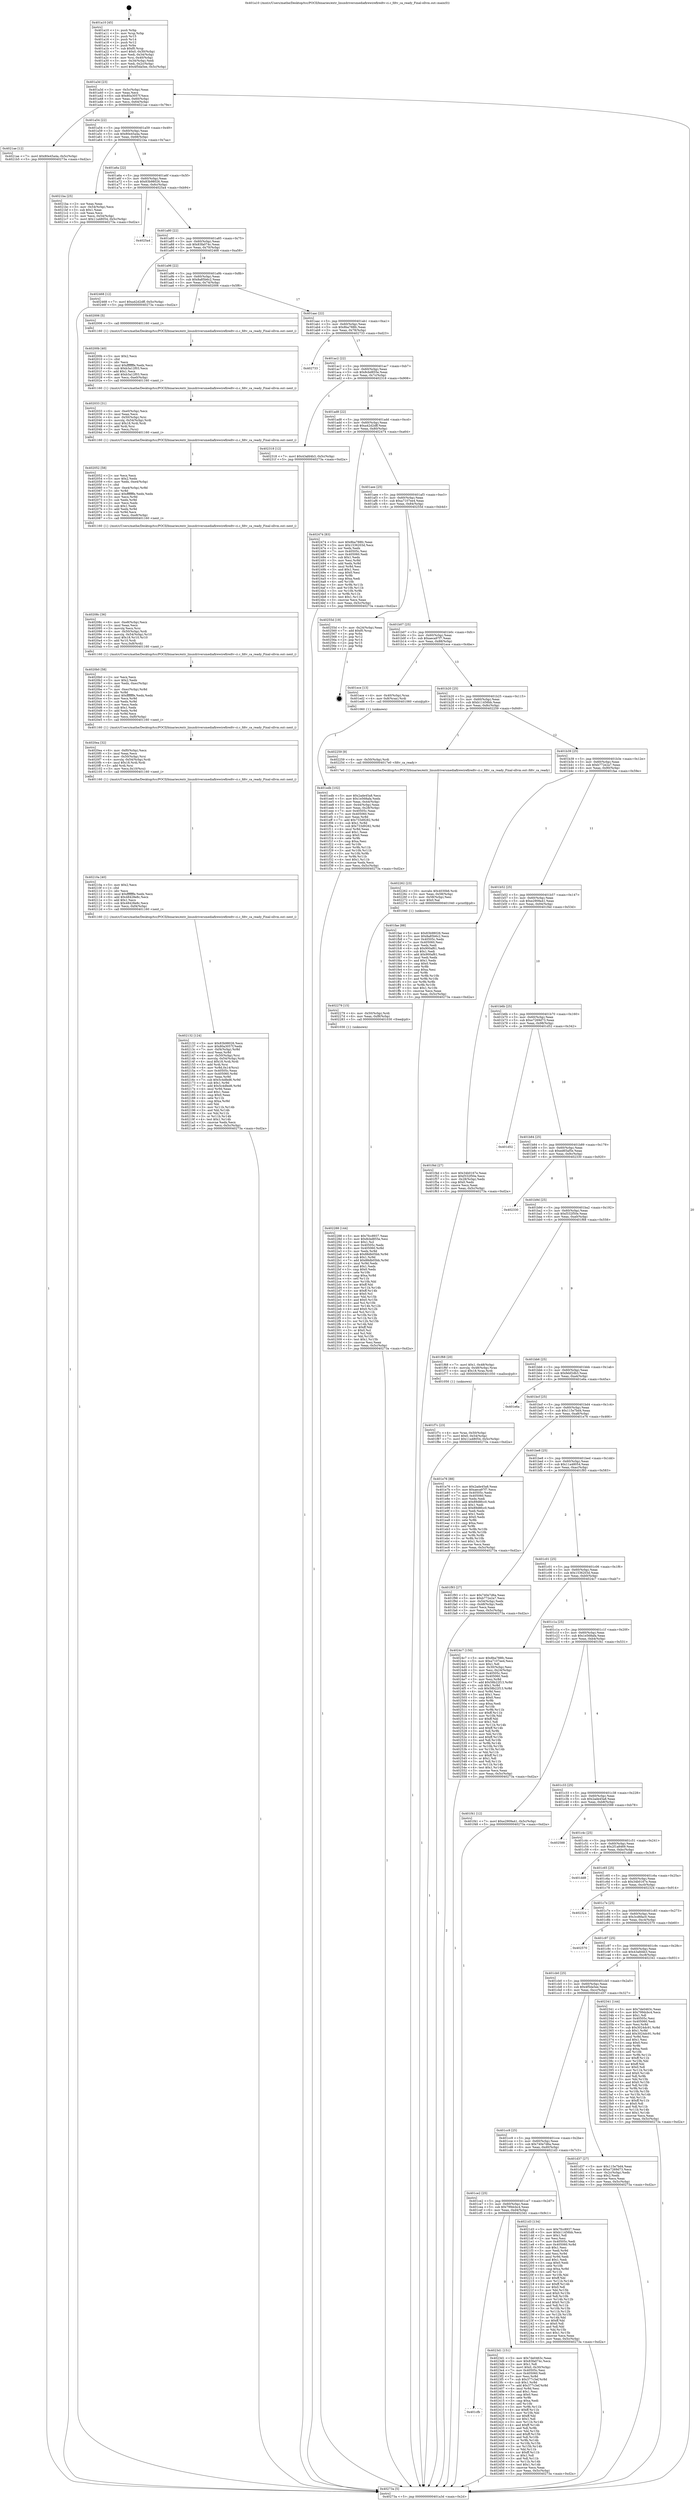 digraph "0x401a10" {
  label = "0x401a10 (/mnt/c/Users/mathe/Desktop/tcc/POCII/binaries/extr_linuxdriversmediafirewirefiredtv-ci.c_fdtv_ca_ready_Final-ollvm.out::main(0))"
  labelloc = "t"
  node[shape=record]

  Entry [label="",width=0.3,height=0.3,shape=circle,fillcolor=black,style=filled]
  "0x401a3d" [label="{
     0x401a3d [23]\l
     | [instrs]\l
     &nbsp;&nbsp;0x401a3d \<+3\>: mov -0x5c(%rbp),%eax\l
     &nbsp;&nbsp;0x401a40 \<+2\>: mov %eax,%ecx\l
     &nbsp;&nbsp;0x401a42 \<+6\>: sub $0x80a3057f,%ecx\l
     &nbsp;&nbsp;0x401a48 \<+3\>: mov %eax,-0x60(%rbp)\l
     &nbsp;&nbsp;0x401a4b \<+3\>: mov %ecx,-0x64(%rbp)\l
     &nbsp;&nbsp;0x401a4e \<+6\>: je 00000000004021ae \<main+0x79e\>\l
  }"]
  "0x4021ae" [label="{
     0x4021ae [12]\l
     | [instrs]\l
     &nbsp;&nbsp;0x4021ae \<+7\>: movl $0x80e45a4a,-0x5c(%rbp)\l
     &nbsp;&nbsp;0x4021b5 \<+5\>: jmp 000000000040273a \<main+0xd2a\>\l
  }"]
  "0x401a54" [label="{
     0x401a54 [22]\l
     | [instrs]\l
     &nbsp;&nbsp;0x401a54 \<+5\>: jmp 0000000000401a59 \<main+0x49\>\l
     &nbsp;&nbsp;0x401a59 \<+3\>: mov -0x60(%rbp),%eax\l
     &nbsp;&nbsp;0x401a5c \<+5\>: sub $0x80e45a4a,%eax\l
     &nbsp;&nbsp;0x401a61 \<+3\>: mov %eax,-0x68(%rbp)\l
     &nbsp;&nbsp;0x401a64 \<+6\>: je 00000000004021ba \<main+0x7aa\>\l
  }"]
  Exit [label="",width=0.3,height=0.3,shape=circle,fillcolor=black,style=filled,peripheries=2]
  "0x4021ba" [label="{
     0x4021ba [25]\l
     | [instrs]\l
     &nbsp;&nbsp;0x4021ba \<+2\>: xor %eax,%eax\l
     &nbsp;&nbsp;0x4021bc \<+3\>: mov -0x54(%rbp),%ecx\l
     &nbsp;&nbsp;0x4021bf \<+3\>: sub $0x1,%eax\l
     &nbsp;&nbsp;0x4021c2 \<+2\>: sub %eax,%ecx\l
     &nbsp;&nbsp;0x4021c4 \<+3\>: mov %ecx,-0x54(%rbp)\l
     &nbsp;&nbsp;0x4021c7 \<+7\>: movl $0x11a48054,-0x5c(%rbp)\l
     &nbsp;&nbsp;0x4021ce \<+5\>: jmp 000000000040273a \<main+0xd2a\>\l
  }"]
  "0x401a6a" [label="{
     0x401a6a [22]\l
     | [instrs]\l
     &nbsp;&nbsp;0x401a6a \<+5\>: jmp 0000000000401a6f \<main+0x5f\>\l
     &nbsp;&nbsp;0x401a6f \<+3\>: mov -0x60(%rbp),%eax\l
     &nbsp;&nbsp;0x401a72 \<+5\>: sub $0x83b98026,%eax\l
     &nbsp;&nbsp;0x401a77 \<+3\>: mov %eax,-0x6c(%rbp)\l
     &nbsp;&nbsp;0x401a7a \<+6\>: je 00000000004025a4 \<main+0xb94\>\l
  }"]
  "0x401cfb" [label="{
     0x401cfb\l
  }", style=dashed]
  "0x4025a4" [label="{
     0x4025a4\l
  }", style=dashed]
  "0x401a80" [label="{
     0x401a80 [22]\l
     | [instrs]\l
     &nbsp;&nbsp;0x401a80 \<+5\>: jmp 0000000000401a85 \<main+0x75\>\l
     &nbsp;&nbsp;0x401a85 \<+3\>: mov -0x60(%rbp),%eax\l
     &nbsp;&nbsp;0x401a88 \<+5\>: sub $0x83fa074c,%eax\l
     &nbsp;&nbsp;0x401a8d \<+3\>: mov %eax,-0x70(%rbp)\l
     &nbsp;&nbsp;0x401a90 \<+6\>: je 0000000000402468 \<main+0xa58\>\l
  }"]
  "0x4023d1" [label="{
     0x4023d1 [151]\l
     | [instrs]\l
     &nbsp;&nbsp;0x4023d1 \<+5\>: mov $0x7de0463c,%eax\l
     &nbsp;&nbsp;0x4023d6 \<+5\>: mov $0x83fa074c,%ecx\l
     &nbsp;&nbsp;0x4023db \<+2\>: mov $0x1,%dl\l
     &nbsp;&nbsp;0x4023dd \<+7\>: movl $0x0,-0x30(%rbp)\l
     &nbsp;&nbsp;0x4023e4 \<+7\>: mov 0x40505c,%esi\l
     &nbsp;&nbsp;0x4023eb \<+7\>: mov 0x405060,%edi\l
     &nbsp;&nbsp;0x4023f2 \<+3\>: mov %esi,%r8d\l
     &nbsp;&nbsp;0x4023f5 \<+7\>: sub $0x377c3ef,%r8d\l
     &nbsp;&nbsp;0x4023fc \<+4\>: sub $0x1,%r8d\l
     &nbsp;&nbsp;0x402400 \<+7\>: add $0x377c3ef,%r8d\l
     &nbsp;&nbsp;0x402407 \<+4\>: imul %r8d,%esi\l
     &nbsp;&nbsp;0x40240b \<+3\>: and $0x1,%esi\l
     &nbsp;&nbsp;0x40240e \<+3\>: cmp $0x0,%esi\l
     &nbsp;&nbsp;0x402411 \<+4\>: sete %r9b\l
     &nbsp;&nbsp;0x402415 \<+3\>: cmp $0xa,%edi\l
     &nbsp;&nbsp;0x402418 \<+4\>: setl %r10b\l
     &nbsp;&nbsp;0x40241c \<+3\>: mov %r9b,%r11b\l
     &nbsp;&nbsp;0x40241f \<+4\>: xor $0xff,%r11b\l
     &nbsp;&nbsp;0x402423 \<+3\>: mov %r10b,%bl\l
     &nbsp;&nbsp;0x402426 \<+3\>: xor $0xff,%bl\l
     &nbsp;&nbsp;0x402429 \<+3\>: xor $0x1,%dl\l
     &nbsp;&nbsp;0x40242c \<+3\>: mov %r11b,%r14b\l
     &nbsp;&nbsp;0x40242f \<+4\>: and $0xff,%r14b\l
     &nbsp;&nbsp;0x402433 \<+3\>: and %dl,%r9b\l
     &nbsp;&nbsp;0x402436 \<+3\>: mov %bl,%r15b\l
     &nbsp;&nbsp;0x402439 \<+4\>: and $0xff,%r15b\l
     &nbsp;&nbsp;0x40243d \<+3\>: and %dl,%r10b\l
     &nbsp;&nbsp;0x402440 \<+3\>: or %r9b,%r14b\l
     &nbsp;&nbsp;0x402443 \<+3\>: or %r10b,%r15b\l
     &nbsp;&nbsp;0x402446 \<+3\>: xor %r15b,%r14b\l
     &nbsp;&nbsp;0x402449 \<+3\>: or %bl,%r11b\l
     &nbsp;&nbsp;0x40244c \<+4\>: xor $0xff,%r11b\l
     &nbsp;&nbsp;0x402450 \<+3\>: or $0x1,%dl\l
     &nbsp;&nbsp;0x402453 \<+3\>: and %dl,%r11b\l
     &nbsp;&nbsp;0x402456 \<+3\>: or %r11b,%r14b\l
     &nbsp;&nbsp;0x402459 \<+4\>: test $0x1,%r14b\l
     &nbsp;&nbsp;0x40245d \<+3\>: cmovne %ecx,%eax\l
     &nbsp;&nbsp;0x402460 \<+3\>: mov %eax,-0x5c(%rbp)\l
     &nbsp;&nbsp;0x402463 \<+5\>: jmp 000000000040273a \<main+0xd2a\>\l
  }"]
  "0x402468" [label="{
     0x402468 [12]\l
     | [instrs]\l
     &nbsp;&nbsp;0x402468 \<+7\>: movl $0xa42d2dff,-0x5c(%rbp)\l
     &nbsp;&nbsp;0x40246f \<+5\>: jmp 000000000040273a \<main+0xd2a\>\l
  }"]
  "0x401a96" [label="{
     0x401a96 [22]\l
     | [instrs]\l
     &nbsp;&nbsp;0x401a96 \<+5\>: jmp 0000000000401a9b \<main+0x8b\>\l
     &nbsp;&nbsp;0x401a9b \<+3\>: mov -0x60(%rbp),%eax\l
     &nbsp;&nbsp;0x401a9e \<+5\>: sub $0x8a85b6c2,%eax\l
     &nbsp;&nbsp;0x401aa3 \<+3\>: mov %eax,-0x74(%rbp)\l
     &nbsp;&nbsp;0x401aa6 \<+6\>: je 0000000000402006 \<main+0x5f6\>\l
  }"]
  "0x402288" [label="{
     0x402288 [144]\l
     | [instrs]\l
     &nbsp;&nbsp;0x402288 \<+5\>: mov $0x7fcc8937,%eax\l
     &nbsp;&nbsp;0x40228d \<+5\>: mov $0x8cbd855e,%esi\l
     &nbsp;&nbsp;0x402292 \<+2\>: mov $0x1,%cl\l
     &nbsp;&nbsp;0x402294 \<+7\>: mov 0x40505c,%edx\l
     &nbsp;&nbsp;0x40229b \<+8\>: mov 0x405060,%r8d\l
     &nbsp;&nbsp;0x4022a3 \<+3\>: mov %edx,%r9d\l
     &nbsp;&nbsp;0x4022a6 \<+7\>: sub $0x88db05bb,%r9d\l
     &nbsp;&nbsp;0x4022ad \<+4\>: sub $0x1,%r9d\l
     &nbsp;&nbsp;0x4022b1 \<+7\>: add $0x88db05bb,%r9d\l
     &nbsp;&nbsp;0x4022b8 \<+4\>: imul %r9d,%edx\l
     &nbsp;&nbsp;0x4022bc \<+3\>: and $0x1,%edx\l
     &nbsp;&nbsp;0x4022bf \<+3\>: cmp $0x0,%edx\l
     &nbsp;&nbsp;0x4022c2 \<+4\>: sete %r10b\l
     &nbsp;&nbsp;0x4022c6 \<+4\>: cmp $0xa,%r8d\l
     &nbsp;&nbsp;0x4022ca \<+4\>: setl %r11b\l
     &nbsp;&nbsp;0x4022ce \<+3\>: mov %r10b,%bl\l
     &nbsp;&nbsp;0x4022d1 \<+3\>: xor $0xff,%bl\l
     &nbsp;&nbsp;0x4022d4 \<+3\>: mov %r11b,%r14b\l
     &nbsp;&nbsp;0x4022d7 \<+4\>: xor $0xff,%r14b\l
     &nbsp;&nbsp;0x4022db \<+3\>: xor $0x0,%cl\l
     &nbsp;&nbsp;0x4022de \<+3\>: mov %bl,%r15b\l
     &nbsp;&nbsp;0x4022e1 \<+4\>: and $0x0,%r15b\l
     &nbsp;&nbsp;0x4022e5 \<+3\>: and %cl,%r10b\l
     &nbsp;&nbsp;0x4022e8 \<+3\>: mov %r14b,%r12b\l
     &nbsp;&nbsp;0x4022eb \<+4\>: and $0x0,%r12b\l
     &nbsp;&nbsp;0x4022ef \<+3\>: and %cl,%r11b\l
     &nbsp;&nbsp;0x4022f2 \<+3\>: or %r10b,%r15b\l
     &nbsp;&nbsp;0x4022f5 \<+3\>: or %r11b,%r12b\l
     &nbsp;&nbsp;0x4022f8 \<+3\>: xor %r12b,%r15b\l
     &nbsp;&nbsp;0x4022fb \<+3\>: or %r14b,%bl\l
     &nbsp;&nbsp;0x4022fe \<+3\>: xor $0xff,%bl\l
     &nbsp;&nbsp;0x402301 \<+3\>: or $0x0,%cl\l
     &nbsp;&nbsp;0x402304 \<+2\>: and %cl,%bl\l
     &nbsp;&nbsp;0x402306 \<+3\>: or %bl,%r15b\l
     &nbsp;&nbsp;0x402309 \<+4\>: test $0x1,%r15b\l
     &nbsp;&nbsp;0x40230d \<+3\>: cmovne %esi,%eax\l
     &nbsp;&nbsp;0x402310 \<+3\>: mov %eax,-0x5c(%rbp)\l
     &nbsp;&nbsp;0x402313 \<+5\>: jmp 000000000040273a \<main+0xd2a\>\l
  }"]
  "0x402006" [label="{
     0x402006 [5]\l
     | [instrs]\l
     &nbsp;&nbsp;0x402006 \<+5\>: call 0000000000401160 \<next_i\>\l
     | [calls]\l
     &nbsp;&nbsp;0x401160 \{1\} (/mnt/c/Users/mathe/Desktop/tcc/POCII/binaries/extr_linuxdriversmediafirewirefiredtv-ci.c_fdtv_ca_ready_Final-ollvm.out::next_i)\l
  }"]
  "0x401aac" [label="{
     0x401aac [22]\l
     | [instrs]\l
     &nbsp;&nbsp;0x401aac \<+5\>: jmp 0000000000401ab1 \<main+0xa1\>\l
     &nbsp;&nbsp;0x401ab1 \<+3\>: mov -0x60(%rbp),%eax\l
     &nbsp;&nbsp;0x401ab4 \<+5\>: sub $0x8ba788fc,%eax\l
     &nbsp;&nbsp;0x401ab9 \<+3\>: mov %eax,-0x78(%rbp)\l
     &nbsp;&nbsp;0x401abc \<+6\>: je 0000000000402733 \<main+0xd23\>\l
  }"]
  "0x402279" [label="{
     0x402279 [15]\l
     | [instrs]\l
     &nbsp;&nbsp;0x402279 \<+4\>: mov -0x50(%rbp),%rdi\l
     &nbsp;&nbsp;0x40227d \<+6\>: mov %eax,-0xf8(%rbp)\l
     &nbsp;&nbsp;0x402283 \<+5\>: call 0000000000401030 \<free@plt\>\l
     | [calls]\l
     &nbsp;&nbsp;0x401030 \{1\} (unknown)\l
  }"]
  "0x402733" [label="{
     0x402733\l
  }", style=dashed]
  "0x401ac2" [label="{
     0x401ac2 [22]\l
     | [instrs]\l
     &nbsp;&nbsp;0x401ac2 \<+5\>: jmp 0000000000401ac7 \<main+0xb7\>\l
     &nbsp;&nbsp;0x401ac7 \<+3\>: mov -0x60(%rbp),%eax\l
     &nbsp;&nbsp;0x401aca \<+5\>: sub $0x8cbd855e,%eax\l
     &nbsp;&nbsp;0x401acf \<+3\>: mov %eax,-0x7c(%rbp)\l
     &nbsp;&nbsp;0x401ad2 \<+6\>: je 0000000000402318 \<main+0x908\>\l
  }"]
  "0x402262" [label="{
     0x402262 [23]\l
     | [instrs]\l
     &nbsp;&nbsp;0x402262 \<+10\>: movabs $0x4030b6,%rdi\l
     &nbsp;&nbsp;0x40226c \<+3\>: mov %eax,-0x58(%rbp)\l
     &nbsp;&nbsp;0x40226f \<+3\>: mov -0x58(%rbp),%esi\l
     &nbsp;&nbsp;0x402272 \<+2\>: mov $0x0,%al\l
     &nbsp;&nbsp;0x402274 \<+5\>: call 0000000000401040 \<printf@plt\>\l
     | [calls]\l
     &nbsp;&nbsp;0x401040 \{1\} (unknown)\l
  }"]
  "0x402318" [label="{
     0x402318 [12]\l
     | [instrs]\l
     &nbsp;&nbsp;0x402318 \<+7\>: movl $0x43afd4b3,-0x5c(%rbp)\l
     &nbsp;&nbsp;0x40231f \<+5\>: jmp 000000000040273a \<main+0xd2a\>\l
  }"]
  "0x401ad8" [label="{
     0x401ad8 [22]\l
     | [instrs]\l
     &nbsp;&nbsp;0x401ad8 \<+5\>: jmp 0000000000401add \<main+0xcd\>\l
     &nbsp;&nbsp;0x401add \<+3\>: mov -0x60(%rbp),%eax\l
     &nbsp;&nbsp;0x401ae0 \<+5\>: sub $0xa42d2dff,%eax\l
     &nbsp;&nbsp;0x401ae5 \<+3\>: mov %eax,-0x80(%rbp)\l
     &nbsp;&nbsp;0x401ae8 \<+6\>: je 0000000000402474 \<main+0xa64\>\l
  }"]
  "0x401ce2" [label="{
     0x401ce2 [25]\l
     | [instrs]\l
     &nbsp;&nbsp;0x401ce2 \<+5\>: jmp 0000000000401ce7 \<main+0x2d7\>\l
     &nbsp;&nbsp;0x401ce7 \<+3\>: mov -0x60(%rbp),%eax\l
     &nbsp;&nbsp;0x401cea \<+5\>: sub $0x799dcbc4,%eax\l
     &nbsp;&nbsp;0x401cef \<+6\>: mov %eax,-0xd4(%rbp)\l
     &nbsp;&nbsp;0x401cf5 \<+6\>: je 00000000004023d1 \<main+0x9c1\>\l
  }"]
  "0x402474" [label="{
     0x402474 [83]\l
     | [instrs]\l
     &nbsp;&nbsp;0x402474 \<+5\>: mov $0x8ba788fc,%eax\l
     &nbsp;&nbsp;0x402479 \<+5\>: mov $0x1536203d,%ecx\l
     &nbsp;&nbsp;0x40247e \<+2\>: xor %edx,%edx\l
     &nbsp;&nbsp;0x402480 \<+7\>: mov 0x40505c,%esi\l
     &nbsp;&nbsp;0x402487 \<+7\>: mov 0x405060,%edi\l
     &nbsp;&nbsp;0x40248e \<+3\>: sub $0x1,%edx\l
     &nbsp;&nbsp;0x402491 \<+3\>: mov %esi,%r8d\l
     &nbsp;&nbsp;0x402494 \<+3\>: add %edx,%r8d\l
     &nbsp;&nbsp;0x402497 \<+4\>: imul %r8d,%esi\l
     &nbsp;&nbsp;0x40249b \<+3\>: and $0x1,%esi\l
     &nbsp;&nbsp;0x40249e \<+3\>: cmp $0x0,%esi\l
     &nbsp;&nbsp;0x4024a1 \<+4\>: sete %r9b\l
     &nbsp;&nbsp;0x4024a5 \<+3\>: cmp $0xa,%edi\l
     &nbsp;&nbsp;0x4024a8 \<+4\>: setl %r10b\l
     &nbsp;&nbsp;0x4024ac \<+3\>: mov %r9b,%r11b\l
     &nbsp;&nbsp;0x4024af \<+3\>: and %r10b,%r11b\l
     &nbsp;&nbsp;0x4024b2 \<+3\>: xor %r10b,%r9b\l
     &nbsp;&nbsp;0x4024b5 \<+3\>: or %r9b,%r11b\l
     &nbsp;&nbsp;0x4024b8 \<+4\>: test $0x1,%r11b\l
     &nbsp;&nbsp;0x4024bc \<+3\>: cmovne %ecx,%eax\l
     &nbsp;&nbsp;0x4024bf \<+3\>: mov %eax,-0x5c(%rbp)\l
     &nbsp;&nbsp;0x4024c2 \<+5\>: jmp 000000000040273a \<main+0xd2a\>\l
  }"]
  "0x401aee" [label="{
     0x401aee [25]\l
     | [instrs]\l
     &nbsp;&nbsp;0x401aee \<+5\>: jmp 0000000000401af3 \<main+0xe3\>\l
     &nbsp;&nbsp;0x401af3 \<+3\>: mov -0x60(%rbp),%eax\l
     &nbsp;&nbsp;0x401af6 \<+5\>: sub $0xa7107ee4,%eax\l
     &nbsp;&nbsp;0x401afb \<+6\>: mov %eax,-0x84(%rbp)\l
     &nbsp;&nbsp;0x401b01 \<+6\>: je 000000000040255d \<main+0xb4d\>\l
  }"]
  "0x4021d3" [label="{
     0x4021d3 [134]\l
     | [instrs]\l
     &nbsp;&nbsp;0x4021d3 \<+5\>: mov $0x7fcc8937,%eax\l
     &nbsp;&nbsp;0x4021d8 \<+5\>: mov $0xb11456bb,%ecx\l
     &nbsp;&nbsp;0x4021dd \<+2\>: mov $0x1,%dl\l
     &nbsp;&nbsp;0x4021df \<+2\>: xor %esi,%esi\l
     &nbsp;&nbsp;0x4021e1 \<+7\>: mov 0x40505c,%edi\l
     &nbsp;&nbsp;0x4021e8 \<+8\>: mov 0x405060,%r8d\l
     &nbsp;&nbsp;0x4021f0 \<+3\>: sub $0x1,%esi\l
     &nbsp;&nbsp;0x4021f3 \<+3\>: mov %edi,%r9d\l
     &nbsp;&nbsp;0x4021f6 \<+3\>: add %esi,%r9d\l
     &nbsp;&nbsp;0x4021f9 \<+4\>: imul %r9d,%edi\l
     &nbsp;&nbsp;0x4021fd \<+3\>: and $0x1,%edi\l
     &nbsp;&nbsp;0x402200 \<+3\>: cmp $0x0,%edi\l
     &nbsp;&nbsp;0x402203 \<+4\>: sete %r10b\l
     &nbsp;&nbsp;0x402207 \<+4\>: cmp $0xa,%r8d\l
     &nbsp;&nbsp;0x40220b \<+4\>: setl %r11b\l
     &nbsp;&nbsp;0x40220f \<+3\>: mov %r10b,%bl\l
     &nbsp;&nbsp;0x402212 \<+3\>: xor $0xff,%bl\l
     &nbsp;&nbsp;0x402215 \<+3\>: mov %r11b,%r14b\l
     &nbsp;&nbsp;0x402218 \<+4\>: xor $0xff,%r14b\l
     &nbsp;&nbsp;0x40221c \<+3\>: xor $0x0,%dl\l
     &nbsp;&nbsp;0x40221f \<+3\>: mov %bl,%r15b\l
     &nbsp;&nbsp;0x402222 \<+4\>: and $0x0,%r15b\l
     &nbsp;&nbsp;0x402226 \<+3\>: and %dl,%r10b\l
     &nbsp;&nbsp;0x402229 \<+3\>: mov %r14b,%r12b\l
     &nbsp;&nbsp;0x40222c \<+4\>: and $0x0,%r12b\l
     &nbsp;&nbsp;0x402230 \<+3\>: and %dl,%r11b\l
     &nbsp;&nbsp;0x402233 \<+3\>: or %r10b,%r15b\l
     &nbsp;&nbsp;0x402236 \<+3\>: or %r11b,%r12b\l
     &nbsp;&nbsp;0x402239 \<+3\>: xor %r12b,%r15b\l
     &nbsp;&nbsp;0x40223c \<+3\>: or %r14b,%bl\l
     &nbsp;&nbsp;0x40223f \<+3\>: xor $0xff,%bl\l
     &nbsp;&nbsp;0x402242 \<+3\>: or $0x0,%dl\l
     &nbsp;&nbsp;0x402245 \<+2\>: and %dl,%bl\l
     &nbsp;&nbsp;0x402247 \<+3\>: or %bl,%r15b\l
     &nbsp;&nbsp;0x40224a \<+4\>: test $0x1,%r15b\l
     &nbsp;&nbsp;0x40224e \<+3\>: cmovne %ecx,%eax\l
     &nbsp;&nbsp;0x402251 \<+3\>: mov %eax,-0x5c(%rbp)\l
     &nbsp;&nbsp;0x402254 \<+5\>: jmp 000000000040273a \<main+0xd2a\>\l
  }"]
  "0x40255d" [label="{
     0x40255d [19]\l
     | [instrs]\l
     &nbsp;&nbsp;0x40255d \<+3\>: mov -0x24(%rbp),%eax\l
     &nbsp;&nbsp;0x402560 \<+7\>: add $0xf0,%rsp\l
     &nbsp;&nbsp;0x402567 \<+1\>: pop %rbx\l
     &nbsp;&nbsp;0x402568 \<+2\>: pop %r12\l
     &nbsp;&nbsp;0x40256a \<+2\>: pop %r14\l
     &nbsp;&nbsp;0x40256c \<+2\>: pop %r15\l
     &nbsp;&nbsp;0x40256e \<+1\>: pop %rbp\l
     &nbsp;&nbsp;0x40256f \<+1\>: ret\l
  }"]
  "0x401b07" [label="{
     0x401b07 [25]\l
     | [instrs]\l
     &nbsp;&nbsp;0x401b07 \<+5\>: jmp 0000000000401b0c \<main+0xfc\>\l
     &nbsp;&nbsp;0x401b0c \<+3\>: mov -0x60(%rbp),%eax\l
     &nbsp;&nbsp;0x401b0f \<+5\>: sub $0xaeca97f7,%eax\l
     &nbsp;&nbsp;0x401b14 \<+6\>: mov %eax,-0x88(%rbp)\l
     &nbsp;&nbsp;0x401b1a \<+6\>: je 0000000000401ece \<main+0x4be\>\l
  }"]
  "0x402132" [label="{
     0x402132 [124]\l
     | [instrs]\l
     &nbsp;&nbsp;0x402132 \<+5\>: mov $0x83b98026,%ecx\l
     &nbsp;&nbsp;0x402137 \<+5\>: mov $0x80a3057f,%edx\l
     &nbsp;&nbsp;0x40213c \<+7\>: mov -0xf4(%rbp),%r8d\l
     &nbsp;&nbsp;0x402143 \<+4\>: imul %eax,%r8d\l
     &nbsp;&nbsp;0x402147 \<+4\>: mov -0x50(%rbp),%rsi\l
     &nbsp;&nbsp;0x40214b \<+4\>: movslq -0x54(%rbp),%rdi\l
     &nbsp;&nbsp;0x40214f \<+4\>: imul $0x18,%rdi,%rdi\l
     &nbsp;&nbsp;0x402153 \<+3\>: add %rdi,%rsi\l
     &nbsp;&nbsp;0x402156 \<+4\>: mov %r8d,0x14(%rsi)\l
     &nbsp;&nbsp;0x40215a \<+7\>: mov 0x40505c,%eax\l
     &nbsp;&nbsp;0x402161 \<+8\>: mov 0x405060,%r8d\l
     &nbsp;&nbsp;0x402169 \<+3\>: mov %eax,%r9d\l
     &nbsp;&nbsp;0x40216c \<+7\>: sub $0x5c4dfed6,%r9d\l
     &nbsp;&nbsp;0x402173 \<+4\>: sub $0x1,%r9d\l
     &nbsp;&nbsp;0x402177 \<+7\>: add $0x5c4dfed6,%r9d\l
     &nbsp;&nbsp;0x40217e \<+4\>: imul %r9d,%eax\l
     &nbsp;&nbsp;0x402182 \<+3\>: and $0x1,%eax\l
     &nbsp;&nbsp;0x402185 \<+3\>: cmp $0x0,%eax\l
     &nbsp;&nbsp;0x402188 \<+4\>: sete %r11b\l
     &nbsp;&nbsp;0x40218c \<+4\>: cmp $0xa,%r8d\l
     &nbsp;&nbsp;0x402190 \<+3\>: setl %bl\l
     &nbsp;&nbsp;0x402193 \<+3\>: mov %r11b,%r14b\l
     &nbsp;&nbsp;0x402196 \<+3\>: and %bl,%r14b\l
     &nbsp;&nbsp;0x402199 \<+3\>: xor %bl,%r11b\l
     &nbsp;&nbsp;0x40219c \<+3\>: or %r11b,%r14b\l
     &nbsp;&nbsp;0x40219f \<+4\>: test $0x1,%r14b\l
     &nbsp;&nbsp;0x4021a3 \<+3\>: cmovne %edx,%ecx\l
     &nbsp;&nbsp;0x4021a6 \<+3\>: mov %ecx,-0x5c(%rbp)\l
     &nbsp;&nbsp;0x4021a9 \<+5\>: jmp 000000000040273a \<main+0xd2a\>\l
  }"]
  "0x401ece" [label="{
     0x401ece [13]\l
     | [instrs]\l
     &nbsp;&nbsp;0x401ece \<+4\>: mov -0x40(%rbp),%rax\l
     &nbsp;&nbsp;0x401ed2 \<+4\>: mov 0x8(%rax),%rdi\l
     &nbsp;&nbsp;0x401ed6 \<+5\>: call 0000000000401060 \<atoi@plt\>\l
     | [calls]\l
     &nbsp;&nbsp;0x401060 \{1\} (unknown)\l
  }"]
  "0x401b20" [label="{
     0x401b20 [25]\l
     | [instrs]\l
     &nbsp;&nbsp;0x401b20 \<+5\>: jmp 0000000000401b25 \<main+0x115\>\l
     &nbsp;&nbsp;0x401b25 \<+3\>: mov -0x60(%rbp),%eax\l
     &nbsp;&nbsp;0x401b28 \<+5\>: sub $0xb11456bb,%eax\l
     &nbsp;&nbsp;0x401b2d \<+6\>: mov %eax,-0x8c(%rbp)\l
     &nbsp;&nbsp;0x401b33 \<+6\>: je 0000000000402259 \<main+0x849\>\l
  }"]
  "0x40210a" [label="{
     0x40210a [40]\l
     | [instrs]\l
     &nbsp;&nbsp;0x40210a \<+5\>: mov $0x2,%ecx\l
     &nbsp;&nbsp;0x40210f \<+1\>: cltd\l
     &nbsp;&nbsp;0x402110 \<+2\>: idiv %ecx\l
     &nbsp;&nbsp;0x402112 \<+6\>: imul $0xfffffffe,%edx,%ecx\l
     &nbsp;&nbsp;0x402118 \<+6\>: add $0x48428e8c,%ecx\l
     &nbsp;&nbsp;0x40211e \<+3\>: add $0x1,%ecx\l
     &nbsp;&nbsp;0x402121 \<+6\>: sub $0x48428e8c,%ecx\l
     &nbsp;&nbsp;0x402127 \<+6\>: mov %ecx,-0xf4(%rbp)\l
     &nbsp;&nbsp;0x40212d \<+5\>: call 0000000000401160 \<next_i\>\l
     | [calls]\l
     &nbsp;&nbsp;0x401160 \{1\} (/mnt/c/Users/mathe/Desktop/tcc/POCII/binaries/extr_linuxdriversmediafirewirefiredtv-ci.c_fdtv_ca_ready_Final-ollvm.out::next_i)\l
  }"]
  "0x402259" [label="{
     0x402259 [9]\l
     | [instrs]\l
     &nbsp;&nbsp;0x402259 \<+4\>: mov -0x50(%rbp),%rdi\l
     &nbsp;&nbsp;0x40225d \<+5\>: call 00000000004017e0 \<fdtv_ca_ready\>\l
     | [calls]\l
     &nbsp;&nbsp;0x4017e0 \{1\} (/mnt/c/Users/mathe/Desktop/tcc/POCII/binaries/extr_linuxdriversmediafirewirefiredtv-ci.c_fdtv_ca_ready_Final-ollvm.out::fdtv_ca_ready)\l
  }"]
  "0x401b39" [label="{
     0x401b39 [25]\l
     | [instrs]\l
     &nbsp;&nbsp;0x401b39 \<+5\>: jmp 0000000000401b3e \<main+0x12e\>\l
     &nbsp;&nbsp;0x401b3e \<+3\>: mov -0x60(%rbp),%eax\l
     &nbsp;&nbsp;0x401b41 \<+5\>: sub $0xb772e2a7,%eax\l
     &nbsp;&nbsp;0x401b46 \<+6\>: mov %eax,-0x90(%rbp)\l
     &nbsp;&nbsp;0x401b4c \<+6\>: je 0000000000401fae \<main+0x59e\>\l
  }"]
  "0x4020ea" [label="{
     0x4020ea [32]\l
     | [instrs]\l
     &nbsp;&nbsp;0x4020ea \<+6\>: mov -0xf0(%rbp),%ecx\l
     &nbsp;&nbsp;0x4020f0 \<+3\>: imul %eax,%ecx\l
     &nbsp;&nbsp;0x4020f3 \<+4\>: mov -0x50(%rbp),%rsi\l
     &nbsp;&nbsp;0x4020f7 \<+4\>: movslq -0x54(%rbp),%rdi\l
     &nbsp;&nbsp;0x4020fb \<+4\>: imul $0x18,%rdi,%rdi\l
     &nbsp;&nbsp;0x4020ff \<+3\>: add %rdi,%rsi\l
     &nbsp;&nbsp;0x402102 \<+3\>: mov %ecx,0x10(%rsi)\l
     &nbsp;&nbsp;0x402105 \<+5\>: call 0000000000401160 \<next_i\>\l
     | [calls]\l
     &nbsp;&nbsp;0x401160 \{1\} (/mnt/c/Users/mathe/Desktop/tcc/POCII/binaries/extr_linuxdriversmediafirewirefiredtv-ci.c_fdtv_ca_ready_Final-ollvm.out::next_i)\l
  }"]
  "0x401fae" [label="{
     0x401fae [88]\l
     | [instrs]\l
     &nbsp;&nbsp;0x401fae \<+5\>: mov $0x83b98026,%eax\l
     &nbsp;&nbsp;0x401fb3 \<+5\>: mov $0x8a85b6c2,%ecx\l
     &nbsp;&nbsp;0x401fb8 \<+7\>: mov 0x40505c,%edx\l
     &nbsp;&nbsp;0x401fbf \<+7\>: mov 0x405060,%esi\l
     &nbsp;&nbsp;0x401fc6 \<+2\>: mov %edx,%edi\l
     &nbsp;&nbsp;0x401fc8 \<+6\>: sub $0x900af61,%edi\l
     &nbsp;&nbsp;0x401fce \<+3\>: sub $0x1,%edi\l
     &nbsp;&nbsp;0x401fd1 \<+6\>: add $0x900af61,%edi\l
     &nbsp;&nbsp;0x401fd7 \<+3\>: imul %edi,%edx\l
     &nbsp;&nbsp;0x401fda \<+3\>: and $0x1,%edx\l
     &nbsp;&nbsp;0x401fdd \<+3\>: cmp $0x0,%edx\l
     &nbsp;&nbsp;0x401fe0 \<+4\>: sete %r8b\l
     &nbsp;&nbsp;0x401fe4 \<+3\>: cmp $0xa,%esi\l
     &nbsp;&nbsp;0x401fe7 \<+4\>: setl %r9b\l
     &nbsp;&nbsp;0x401feb \<+3\>: mov %r8b,%r10b\l
     &nbsp;&nbsp;0x401fee \<+3\>: and %r9b,%r10b\l
     &nbsp;&nbsp;0x401ff1 \<+3\>: xor %r9b,%r8b\l
     &nbsp;&nbsp;0x401ff4 \<+3\>: or %r8b,%r10b\l
     &nbsp;&nbsp;0x401ff7 \<+4\>: test $0x1,%r10b\l
     &nbsp;&nbsp;0x401ffb \<+3\>: cmovne %ecx,%eax\l
     &nbsp;&nbsp;0x401ffe \<+3\>: mov %eax,-0x5c(%rbp)\l
     &nbsp;&nbsp;0x402001 \<+5\>: jmp 000000000040273a \<main+0xd2a\>\l
  }"]
  "0x401b52" [label="{
     0x401b52 [25]\l
     | [instrs]\l
     &nbsp;&nbsp;0x401b52 \<+5\>: jmp 0000000000401b57 \<main+0x147\>\l
     &nbsp;&nbsp;0x401b57 \<+3\>: mov -0x60(%rbp),%eax\l
     &nbsp;&nbsp;0x401b5a \<+5\>: sub $0xe2909a41,%eax\l
     &nbsp;&nbsp;0x401b5f \<+6\>: mov %eax,-0x94(%rbp)\l
     &nbsp;&nbsp;0x401b65 \<+6\>: je 0000000000401f4d \<main+0x53d\>\l
  }"]
  "0x4020b0" [label="{
     0x4020b0 [58]\l
     | [instrs]\l
     &nbsp;&nbsp;0x4020b0 \<+2\>: xor %ecx,%ecx\l
     &nbsp;&nbsp;0x4020b2 \<+5\>: mov $0x2,%edx\l
     &nbsp;&nbsp;0x4020b7 \<+6\>: mov %edx,-0xec(%rbp)\l
     &nbsp;&nbsp;0x4020bd \<+1\>: cltd\l
     &nbsp;&nbsp;0x4020be \<+7\>: mov -0xec(%rbp),%r8d\l
     &nbsp;&nbsp;0x4020c5 \<+3\>: idiv %r8d\l
     &nbsp;&nbsp;0x4020c8 \<+6\>: imul $0xfffffffe,%edx,%edx\l
     &nbsp;&nbsp;0x4020ce \<+3\>: mov %ecx,%r9d\l
     &nbsp;&nbsp;0x4020d1 \<+3\>: sub %edx,%r9d\l
     &nbsp;&nbsp;0x4020d4 \<+2\>: mov %ecx,%edx\l
     &nbsp;&nbsp;0x4020d6 \<+3\>: sub $0x1,%edx\l
     &nbsp;&nbsp;0x4020d9 \<+3\>: add %edx,%r9d\l
     &nbsp;&nbsp;0x4020dc \<+3\>: sub %r9d,%ecx\l
     &nbsp;&nbsp;0x4020df \<+6\>: mov %ecx,-0xf0(%rbp)\l
     &nbsp;&nbsp;0x4020e5 \<+5\>: call 0000000000401160 \<next_i\>\l
     | [calls]\l
     &nbsp;&nbsp;0x401160 \{1\} (/mnt/c/Users/mathe/Desktop/tcc/POCII/binaries/extr_linuxdriversmediafirewirefiredtv-ci.c_fdtv_ca_ready_Final-ollvm.out::next_i)\l
  }"]
  "0x401f4d" [label="{
     0x401f4d [27]\l
     | [instrs]\l
     &nbsp;&nbsp;0x401f4d \<+5\>: mov $0x34b0167e,%eax\l
     &nbsp;&nbsp;0x401f52 \<+5\>: mov $0xf332f50e,%ecx\l
     &nbsp;&nbsp;0x401f57 \<+3\>: mov -0x28(%rbp),%edx\l
     &nbsp;&nbsp;0x401f5a \<+3\>: cmp $0x0,%edx\l
     &nbsp;&nbsp;0x401f5d \<+3\>: cmove %ecx,%eax\l
     &nbsp;&nbsp;0x401f60 \<+3\>: mov %eax,-0x5c(%rbp)\l
     &nbsp;&nbsp;0x401f63 \<+5\>: jmp 000000000040273a \<main+0xd2a\>\l
  }"]
  "0x401b6b" [label="{
     0x401b6b [25]\l
     | [instrs]\l
     &nbsp;&nbsp;0x401b6b \<+5\>: jmp 0000000000401b70 \<main+0x160\>\l
     &nbsp;&nbsp;0x401b70 \<+3\>: mov -0x60(%rbp),%eax\l
     &nbsp;&nbsp;0x401b73 \<+5\>: sub $0xe7269d73,%eax\l
     &nbsp;&nbsp;0x401b78 \<+6\>: mov %eax,-0x98(%rbp)\l
     &nbsp;&nbsp;0x401b7e \<+6\>: je 0000000000401d52 \<main+0x342\>\l
  }"]
  "0x40208c" [label="{
     0x40208c [36]\l
     | [instrs]\l
     &nbsp;&nbsp;0x40208c \<+6\>: mov -0xe8(%rbp),%ecx\l
     &nbsp;&nbsp;0x402092 \<+3\>: imul %eax,%ecx\l
     &nbsp;&nbsp;0x402095 \<+3\>: movslq %ecx,%rsi\l
     &nbsp;&nbsp;0x402098 \<+4\>: mov -0x50(%rbp),%rdi\l
     &nbsp;&nbsp;0x40209c \<+4\>: movslq -0x54(%rbp),%r10\l
     &nbsp;&nbsp;0x4020a0 \<+4\>: imul $0x18,%r10,%r10\l
     &nbsp;&nbsp;0x4020a4 \<+3\>: add %r10,%rdi\l
     &nbsp;&nbsp;0x4020a7 \<+4\>: mov %rsi,0x8(%rdi)\l
     &nbsp;&nbsp;0x4020ab \<+5\>: call 0000000000401160 \<next_i\>\l
     | [calls]\l
     &nbsp;&nbsp;0x401160 \{1\} (/mnt/c/Users/mathe/Desktop/tcc/POCII/binaries/extr_linuxdriversmediafirewirefiredtv-ci.c_fdtv_ca_ready_Final-ollvm.out::next_i)\l
  }"]
  "0x401d52" [label="{
     0x401d52\l
  }", style=dashed]
  "0x401b84" [label="{
     0x401b84 [25]\l
     | [instrs]\l
     &nbsp;&nbsp;0x401b84 \<+5\>: jmp 0000000000401b89 \<main+0x179\>\l
     &nbsp;&nbsp;0x401b89 \<+3\>: mov -0x60(%rbp),%eax\l
     &nbsp;&nbsp;0x401b8c \<+5\>: sub $0xed65af5e,%eax\l
     &nbsp;&nbsp;0x401b91 \<+6\>: mov %eax,-0x9c(%rbp)\l
     &nbsp;&nbsp;0x401b97 \<+6\>: je 0000000000402330 \<main+0x920\>\l
  }"]
  "0x402052" [label="{
     0x402052 [58]\l
     | [instrs]\l
     &nbsp;&nbsp;0x402052 \<+2\>: xor %ecx,%ecx\l
     &nbsp;&nbsp;0x402054 \<+5\>: mov $0x2,%edx\l
     &nbsp;&nbsp;0x402059 \<+6\>: mov %edx,-0xe4(%rbp)\l
     &nbsp;&nbsp;0x40205f \<+1\>: cltd\l
     &nbsp;&nbsp;0x402060 \<+7\>: mov -0xe4(%rbp),%r8d\l
     &nbsp;&nbsp;0x402067 \<+3\>: idiv %r8d\l
     &nbsp;&nbsp;0x40206a \<+6\>: imul $0xfffffffe,%edx,%edx\l
     &nbsp;&nbsp;0x402070 \<+3\>: mov %ecx,%r9d\l
     &nbsp;&nbsp;0x402073 \<+3\>: sub %edx,%r9d\l
     &nbsp;&nbsp;0x402076 \<+2\>: mov %ecx,%edx\l
     &nbsp;&nbsp;0x402078 \<+3\>: sub $0x1,%edx\l
     &nbsp;&nbsp;0x40207b \<+3\>: add %edx,%r9d\l
     &nbsp;&nbsp;0x40207e \<+3\>: sub %r9d,%ecx\l
     &nbsp;&nbsp;0x402081 \<+6\>: mov %ecx,-0xe8(%rbp)\l
     &nbsp;&nbsp;0x402087 \<+5\>: call 0000000000401160 \<next_i\>\l
     | [calls]\l
     &nbsp;&nbsp;0x401160 \{1\} (/mnt/c/Users/mathe/Desktop/tcc/POCII/binaries/extr_linuxdriversmediafirewirefiredtv-ci.c_fdtv_ca_ready_Final-ollvm.out::next_i)\l
  }"]
  "0x402330" [label="{
     0x402330\l
  }", style=dashed]
  "0x401b9d" [label="{
     0x401b9d [25]\l
     | [instrs]\l
     &nbsp;&nbsp;0x401b9d \<+5\>: jmp 0000000000401ba2 \<main+0x192\>\l
     &nbsp;&nbsp;0x401ba2 \<+3\>: mov -0x60(%rbp),%eax\l
     &nbsp;&nbsp;0x401ba5 \<+5\>: sub $0xf332f50e,%eax\l
     &nbsp;&nbsp;0x401baa \<+6\>: mov %eax,-0xa0(%rbp)\l
     &nbsp;&nbsp;0x401bb0 \<+6\>: je 0000000000401f68 \<main+0x558\>\l
  }"]
  "0x402033" [label="{
     0x402033 [31]\l
     | [instrs]\l
     &nbsp;&nbsp;0x402033 \<+6\>: mov -0xe0(%rbp),%ecx\l
     &nbsp;&nbsp;0x402039 \<+3\>: imul %eax,%ecx\l
     &nbsp;&nbsp;0x40203c \<+4\>: mov -0x50(%rbp),%rsi\l
     &nbsp;&nbsp;0x402040 \<+4\>: movslq -0x54(%rbp),%rdi\l
     &nbsp;&nbsp;0x402044 \<+4\>: imul $0x18,%rdi,%rdi\l
     &nbsp;&nbsp;0x402048 \<+3\>: add %rdi,%rsi\l
     &nbsp;&nbsp;0x40204b \<+2\>: mov %ecx,(%rsi)\l
     &nbsp;&nbsp;0x40204d \<+5\>: call 0000000000401160 \<next_i\>\l
     | [calls]\l
     &nbsp;&nbsp;0x401160 \{1\} (/mnt/c/Users/mathe/Desktop/tcc/POCII/binaries/extr_linuxdriversmediafirewirefiredtv-ci.c_fdtv_ca_ready_Final-ollvm.out::next_i)\l
  }"]
  "0x401f68" [label="{
     0x401f68 [20]\l
     | [instrs]\l
     &nbsp;&nbsp;0x401f68 \<+7\>: movl $0x1,-0x48(%rbp)\l
     &nbsp;&nbsp;0x401f6f \<+4\>: movslq -0x48(%rbp),%rax\l
     &nbsp;&nbsp;0x401f73 \<+4\>: imul $0x18,%rax,%rdi\l
     &nbsp;&nbsp;0x401f77 \<+5\>: call 0000000000401050 \<malloc@plt\>\l
     | [calls]\l
     &nbsp;&nbsp;0x401050 \{1\} (unknown)\l
  }"]
  "0x401bb6" [label="{
     0x401bb6 [25]\l
     | [instrs]\l
     &nbsp;&nbsp;0x401bb6 \<+5\>: jmp 0000000000401bbb \<main+0x1ab\>\l
     &nbsp;&nbsp;0x401bbb \<+3\>: mov -0x60(%rbp),%eax\l
     &nbsp;&nbsp;0x401bbe \<+5\>: sub $0xfebf2db3,%eax\l
     &nbsp;&nbsp;0x401bc3 \<+6\>: mov %eax,-0xa4(%rbp)\l
     &nbsp;&nbsp;0x401bc9 \<+6\>: je 0000000000401e6a \<main+0x45a\>\l
  }"]
  "0x40200b" [label="{
     0x40200b [40]\l
     | [instrs]\l
     &nbsp;&nbsp;0x40200b \<+5\>: mov $0x2,%ecx\l
     &nbsp;&nbsp;0x402010 \<+1\>: cltd\l
     &nbsp;&nbsp;0x402011 \<+2\>: idiv %ecx\l
     &nbsp;&nbsp;0x402013 \<+6\>: imul $0xfffffffe,%edx,%ecx\l
     &nbsp;&nbsp;0x402019 \<+6\>: sub $0xb3a12f03,%ecx\l
     &nbsp;&nbsp;0x40201f \<+3\>: add $0x1,%ecx\l
     &nbsp;&nbsp;0x402022 \<+6\>: add $0xb3a12f03,%ecx\l
     &nbsp;&nbsp;0x402028 \<+6\>: mov %ecx,-0xe0(%rbp)\l
     &nbsp;&nbsp;0x40202e \<+5\>: call 0000000000401160 \<next_i\>\l
     | [calls]\l
     &nbsp;&nbsp;0x401160 \{1\} (/mnt/c/Users/mathe/Desktop/tcc/POCII/binaries/extr_linuxdriversmediafirewirefiredtv-ci.c_fdtv_ca_ready_Final-ollvm.out::next_i)\l
  }"]
  "0x401e6a" [label="{
     0x401e6a\l
  }", style=dashed]
  "0x401bcf" [label="{
     0x401bcf [25]\l
     | [instrs]\l
     &nbsp;&nbsp;0x401bcf \<+5\>: jmp 0000000000401bd4 \<main+0x1c4\>\l
     &nbsp;&nbsp;0x401bd4 \<+3\>: mov -0x60(%rbp),%eax\l
     &nbsp;&nbsp;0x401bd7 \<+5\>: sub $0x115e7bd4,%eax\l
     &nbsp;&nbsp;0x401bdc \<+6\>: mov %eax,-0xa8(%rbp)\l
     &nbsp;&nbsp;0x401be2 \<+6\>: je 0000000000401e76 \<main+0x466\>\l
  }"]
  "0x401f7c" [label="{
     0x401f7c [23]\l
     | [instrs]\l
     &nbsp;&nbsp;0x401f7c \<+4\>: mov %rax,-0x50(%rbp)\l
     &nbsp;&nbsp;0x401f80 \<+7\>: movl $0x0,-0x54(%rbp)\l
     &nbsp;&nbsp;0x401f87 \<+7\>: movl $0x11a48054,-0x5c(%rbp)\l
     &nbsp;&nbsp;0x401f8e \<+5\>: jmp 000000000040273a \<main+0xd2a\>\l
  }"]
  "0x401e76" [label="{
     0x401e76 [88]\l
     | [instrs]\l
     &nbsp;&nbsp;0x401e76 \<+5\>: mov $0x2ade45a8,%eax\l
     &nbsp;&nbsp;0x401e7b \<+5\>: mov $0xaeca97f7,%ecx\l
     &nbsp;&nbsp;0x401e80 \<+7\>: mov 0x40505c,%edx\l
     &nbsp;&nbsp;0x401e87 \<+7\>: mov 0x405060,%esi\l
     &nbsp;&nbsp;0x401e8e \<+2\>: mov %edx,%edi\l
     &nbsp;&nbsp;0x401e90 \<+6\>: add $0x89d8fcc0,%edi\l
     &nbsp;&nbsp;0x401e96 \<+3\>: sub $0x1,%edi\l
     &nbsp;&nbsp;0x401e99 \<+6\>: sub $0x89d8fcc0,%edi\l
     &nbsp;&nbsp;0x401e9f \<+3\>: imul %edi,%edx\l
     &nbsp;&nbsp;0x401ea2 \<+3\>: and $0x1,%edx\l
     &nbsp;&nbsp;0x401ea5 \<+3\>: cmp $0x0,%edx\l
     &nbsp;&nbsp;0x401ea8 \<+4\>: sete %r8b\l
     &nbsp;&nbsp;0x401eac \<+3\>: cmp $0xa,%esi\l
     &nbsp;&nbsp;0x401eaf \<+4\>: setl %r9b\l
     &nbsp;&nbsp;0x401eb3 \<+3\>: mov %r8b,%r10b\l
     &nbsp;&nbsp;0x401eb6 \<+3\>: and %r9b,%r10b\l
     &nbsp;&nbsp;0x401eb9 \<+3\>: xor %r9b,%r8b\l
     &nbsp;&nbsp;0x401ebc \<+3\>: or %r8b,%r10b\l
     &nbsp;&nbsp;0x401ebf \<+4\>: test $0x1,%r10b\l
     &nbsp;&nbsp;0x401ec3 \<+3\>: cmovne %ecx,%eax\l
     &nbsp;&nbsp;0x401ec6 \<+3\>: mov %eax,-0x5c(%rbp)\l
     &nbsp;&nbsp;0x401ec9 \<+5\>: jmp 000000000040273a \<main+0xd2a\>\l
  }"]
  "0x401be8" [label="{
     0x401be8 [25]\l
     | [instrs]\l
     &nbsp;&nbsp;0x401be8 \<+5\>: jmp 0000000000401bed \<main+0x1dd\>\l
     &nbsp;&nbsp;0x401bed \<+3\>: mov -0x60(%rbp),%eax\l
     &nbsp;&nbsp;0x401bf0 \<+5\>: sub $0x11a48054,%eax\l
     &nbsp;&nbsp;0x401bf5 \<+6\>: mov %eax,-0xac(%rbp)\l
     &nbsp;&nbsp;0x401bfb \<+6\>: je 0000000000401f93 \<main+0x583\>\l
  }"]
  "0x401edb" [label="{
     0x401edb [102]\l
     | [instrs]\l
     &nbsp;&nbsp;0x401edb \<+5\>: mov $0x2ade45a8,%ecx\l
     &nbsp;&nbsp;0x401ee0 \<+5\>: mov $0x1e568afa,%edx\l
     &nbsp;&nbsp;0x401ee5 \<+3\>: mov %eax,-0x44(%rbp)\l
     &nbsp;&nbsp;0x401ee8 \<+3\>: mov -0x44(%rbp),%eax\l
     &nbsp;&nbsp;0x401eeb \<+3\>: mov %eax,-0x28(%rbp)\l
     &nbsp;&nbsp;0x401eee \<+7\>: mov 0x40505c,%eax\l
     &nbsp;&nbsp;0x401ef5 \<+7\>: mov 0x405060,%esi\l
     &nbsp;&nbsp;0x401efc \<+3\>: mov %eax,%r8d\l
     &nbsp;&nbsp;0x401eff \<+7\>: add $0x733d9282,%r8d\l
     &nbsp;&nbsp;0x401f06 \<+4\>: sub $0x1,%r8d\l
     &nbsp;&nbsp;0x401f0a \<+7\>: sub $0x733d9282,%r8d\l
     &nbsp;&nbsp;0x401f11 \<+4\>: imul %r8d,%eax\l
     &nbsp;&nbsp;0x401f15 \<+3\>: and $0x1,%eax\l
     &nbsp;&nbsp;0x401f18 \<+3\>: cmp $0x0,%eax\l
     &nbsp;&nbsp;0x401f1b \<+4\>: sete %r9b\l
     &nbsp;&nbsp;0x401f1f \<+3\>: cmp $0xa,%esi\l
     &nbsp;&nbsp;0x401f22 \<+4\>: setl %r10b\l
     &nbsp;&nbsp;0x401f26 \<+3\>: mov %r9b,%r11b\l
     &nbsp;&nbsp;0x401f29 \<+3\>: and %r10b,%r11b\l
     &nbsp;&nbsp;0x401f2c \<+3\>: xor %r10b,%r9b\l
     &nbsp;&nbsp;0x401f2f \<+3\>: or %r9b,%r11b\l
     &nbsp;&nbsp;0x401f32 \<+4\>: test $0x1,%r11b\l
     &nbsp;&nbsp;0x401f36 \<+3\>: cmovne %edx,%ecx\l
     &nbsp;&nbsp;0x401f39 \<+3\>: mov %ecx,-0x5c(%rbp)\l
     &nbsp;&nbsp;0x401f3c \<+5\>: jmp 000000000040273a \<main+0xd2a\>\l
  }"]
  "0x401f93" [label="{
     0x401f93 [27]\l
     | [instrs]\l
     &nbsp;&nbsp;0x401f93 \<+5\>: mov $0x740e7d6a,%eax\l
     &nbsp;&nbsp;0x401f98 \<+5\>: mov $0xb772e2a7,%ecx\l
     &nbsp;&nbsp;0x401f9d \<+3\>: mov -0x54(%rbp),%edx\l
     &nbsp;&nbsp;0x401fa0 \<+3\>: cmp -0x48(%rbp),%edx\l
     &nbsp;&nbsp;0x401fa3 \<+3\>: cmovl %ecx,%eax\l
     &nbsp;&nbsp;0x401fa6 \<+3\>: mov %eax,-0x5c(%rbp)\l
     &nbsp;&nbsp;0x401fa9 \<+5\>: jmp 000000000040273a \<main+0xd2a\>\l
  }"]
  "0x401c01" [label="{
     0x401c01 [25]\l
     | [instrs]\l
     &nbsp;&nbsp;0x401c01 \<+5\>: jmp 0000000000401c06 \<main+0x1f6\>\l
     &nbsp;&nbsp;0x401c06 \<+3\>: mov -0x60(%rbp),%eax\l
     &nbsp;&nbsp;0x401c09 \<+5\>: sub $0x1536203d,%eax\l
     &nbsp;&nbsp;0x401c0e \<+6\>: mov %eax,-0xb0(%rbp)\l
     &nbsp;&nbsp;0x401c14 \<+6\>: je 00000000004024c7 \<main+0xab7\>\l
  }"]
  "0x401a10" [label="{
     0x401a10 [45]\l
     | [instrs]\l
     &nbsp;&nbsp;0x401a10 \<+1\>: push %rbp\l
     &nbsp;&nbsp;0x401a11 \<+3\>: mov %rsp,%rbp\l
     &nbsp;&nbsp;0x401a14 \<+2\>: push %r15\l
     &nbsp;&nbsp;0x401a16 \<+2\>: push %r14\l
     &nbsp;&nbsp;0x401a18 \<+2\>: push %r12\l
     &nbsp;&nbsp;0x401a1a \<+1\>: push %rbx\l
     &nbsp;&nbsp;0x401a1b \<+7\>: sub $0xf0,%rsp\l
     &nbsp;&nbsp;0x401a22 \<+7\>: movl $0x0,-0x30(%rbp)\l
     &nbsp;&nbsp;0x401a29 \<+3\>: mov %edi,-0x34(%rbp)\l
     &nbsp;&nbsp;0x401a2c \<+4\>: mov %rsi,-0x40(%rbp)\l
     &nbsp;&nbsp;0x401a30 \<+3\>: mov -0x34(%rbp),%edi\l
     &nbsp;&nbsp;0x401a33 \<+3\>: mov %edi,-0x2c(%rbp)\l
     &nbsp;&nbsp;0x401a36 \<+7\>: movl $0x4f5da5ee,-0x5c(%rbp)\l
  }"]
  "0x4024c7" [label="{
     0x4024c7 [150]\l
     | [instrs]\l
     &nbsp;&nbsp;0x4024c7 \<+5\>: mov $0x8ba788fc,%eax\l
     &nbsp;&nbsp;0x4024cc \<+5\>: mov $0xa7107ee4,%ecx\l
     &nbsp;&nbsp;0x4024d1 \<+2\>: mov $0x1,%dl\l
     &nbsp;&nbsp;0x4024d3 \<+3\>: mov -0x30(%rbp),%esi\l
     &nbsp;&nbsp;0x4024d6 \<+3\>: mov %esi,-0x24(%rbp)\l
     &nbsp;&nbsp;0x4024d9 \<+7\>: mov 0x40505c,%esi\l
     &nbsp;&nbsp;0x4024e0 \<+7\>: mov 0x405060,%edi\l
     &nbsp;&nbsp;0x4024e7 \<+3\>: mov %esi,%r8d\l
     &nbsp;&nbsp;0x4024ea \<+7\>: add $0x58b22f13,%r8d\l
     &nbsp;&nbsp;0x4024f1 \<+4\>: sub $0x1,%r8d\l
     &nbsp;&nbsp;0x4024f5 \<+7\>: sub $0x58b22f13,%r8d\l
     &nbsp;&nbsp;0x4024fc \<+4\>: imul %r8d,%esi\l
     &nbsp;&nbsp;0x402500 \<+3\>: and $0x1,%esi\l
     &nbsp;&nbsp;0x402503 \<+3\>: cmp $0x0,%esi\l
     &nbsp;&nbsp;0x402506 \<+4\>: sete %r9b\l
     &nbsp;&nbsp;0x40250a \<+3\>: cmp $0xa,%edi\l
     &nbsp;&nbsp;0x40250d \<+4\>: setl %r10b\l
     &nbsp;&nbsp;0x402511 \<+3\>: mov %r9b,%r11b\l
     &nbsp;&nbsp;0x402514 \<+4\>: xor $0xff,%r11b\l
     &nbsp;&nbsp;0x402518 \<+3\>: mov %r10b,%bl\l
     &nbsp;&nbsp;0x40251b \<+3\>: xor $0xff,%bl\l
     &nbsp;&nbsp;0x40251e \<+3\>: xor $0x1,%dl\l
     &nbsp;&nbsp;0x402521 \<+3\>: mov %r11b,%r14b\l
     &nbsp;&nbsp;0x402524 \<+4\>: and $0xff,%r14b\l
     &nbsp;&nbsp;0x402528 \<+3\>: and %dl,%r9b\l
     &nbsp;&nbsp;0x40252b \<+3\>: mov %bl,%r15b\l
     &nbsp;&nbsp;0x40252e \<+4\>: and $0xff,%r15b\l
     &nbsp;&nbsp;0x402532 \<+3\>: and %dl,%r10b\l
     &nbsp;&nbsp;0x402535 \<+3\>: or %r9b,%r14b\l
     &nbsp;&nbsp;0x402538 \<+3\>: or %r10b,%r15b\l
     &nbsp;&nbsp;0x40253b \<+3\>: xor %r15b,%r14b\l
     &nbsp;&nbsp;0x40253e \<+3\>: or %bl,%r11b\l
     &nbsp;&nbsp;0x402541 \<+4\>: xor $0xff,%r11b\l
     &nbsp;&nbsp;0x402545 \<+3\>: or $0x1,%dl\l
     &nbsp;&nbsp;0x402548 \<+3\>: and %dl,%r11b\l
     &nbsp;&nbsp;0x40254b \<+3\>: or %r11b,%r14b\l
     &nbsp;&nbsp;0x40254e \<+4\>: test $0x1,%r14b\l
     &nbsp;&nbsp;0x402552 \<+3\>: cmovne %ecx,%eax\l
     &nbsp;&nbsp;0x402555 \<+3\>: mov %eax,-0x5c(%rbp)\l
     &nbsp;&nbsp;0x402558 \<+5\>: jmp 000000000040273a \<main+0xd2a\>\l
  }"]
  "0x401c1a" [label="{
     0x401c1a [25]\l
     | [instrs]\l
     &nbsp;&nbsp;0x401c1a \<+5\>: jmp 0000000000401c1f \<main+0x20f\>\l
     &nbsp;&nbsp;0x401c1f \<+3\>: mov -0x60(%rbp),%eax\l
     &nbsp;&nbsp;0x401c22 \<+5\>: sub $0x1e568afa,%eax\l
     &nbsp;&nbsp;0x401c27 \<+6\>: mov %eax,-0xb4(%rbp)\l
     &nbsp;&nbsp;0x401c2d \<+6\>: je 0000000000401f41 \<main+0x531\>\l
  }"]
  "0x40273a" [label="{
     0x40273a [5]\l
     | [instrs]\l
     &nbsp;&nbsp;0x40273a \<+5\>: jmp 0000000000401a3d \<main+0x2d\>\l
  }"]
  "0x401f41" [label="{
     0x401f41 [12]\l
     | [instrs]\l
     &nbsp;&nbsp;0x401f41 \<+7\>: movl $0xe2909a41,-0x5c(%rbp)\l
     &nbsp;&nbsp;0x401f48 \<+5\>: jmp 000000000040273a \<main+0xd2a\>\l
  }"]
  "0x401c33" [label="{
     0x401c33 [25]\l
     | [instrs]\l
     &nbsp;&nbsp;0x401c33 \<+5\>: jmp 0000000000401c38 \<main+0x228\>\l
     &nbsp;&nbsp;0x401c38 \<+3\>: mov -0x60(%rbp),%eax\l
     &nbsp;&nbsp;0x401c3b \<+5\>: sub $0x2ade45a8,%eax\l
     &nbsp;&nbsp;0x401c40 \<+6\>: mov %eax,-0xb8(%rbp)\l
     &nbsp;&nbsp;0x401c46 \<+6\>: je 0000000000402588 \<main+0xb78\>\l
  }"]
  "0x401cc9" [label="{
     0x401cc9 [25]\l
     | [instrs]\l
     &nbsp;&nbsp;0x401cc9 \<+5\>: jmp 0000000000401cce \<main+0x2be\>\l
     &nbsp;&nbsp;0x401cce \<+3\>: mov -0x60(%rbp),%eax\l
     &nbsp;&nbsp;0x401cd1 \<+5\>: sub $0x740e7d6a,%eax\l
     &nbsp;&nbsp;0x401cd6 \<+6\>: mov %eax,-0xd0(%rbp)\l
     &nbsp;&nbsp;0x401cdc \<+6\>: je 00000000004021d3 \<main+0x7c3\>\l
  }"]
  "0x402588" [label="{
     0x402588\l
  }", style=dashed]
  "0x401c4c" [label="{
     0x401c4c [25]\l
     | [instrs]\l
     &nbsp;&nbsp;0x401c4c \<+5\>: jmp 0000000000401c51 \<main+0x241\>\l
     &nbsp;&nbsp;0x401c51 \<+3\>: mov -0x60(%rbp),%eax\l
     &nbsp;&nbsp;0x401c54 \<+5\>: sub $0x2f1a8469,%eax\l
     &nbsp;&nbsp;0x401c59 \<+6\>: mov %eax,-0xbc(%rbp)\l
     &nbsp;&nbsp;0x401c5f \<+6\>: je 0000000000401dd8 \<main+0x3c8\>\l
  }"]
  "0x401d37" [label="{
     0x401d37 [27]\l
     | [instrs]\l
     &nbsp;&nbsp;0x401d37 \<+5\>: mov $0x115e7bd4,%eax\l
     &nbsp;&nbsp;0x401d3c \<+5\>: mov $0xe7269d73,%ecx\l
     &nbsp;&nbsp;0x401d41 \<+3\>: mov -0x2c(%rbp),%edx\l
     &nbsp;&nbsp;0x401d44 \<+3\>: cmp $0x2,%edx\l
     &nbsp;&nbsp;0x401d47 \<+3\>: cmovne %ecx,%eax\l
     &nbsp;&nbsp;0x401d4a \<+3\>: mov %eax,-0x5c(%rbp)\l
     &nbsp;&nbsp;0x401d4d \<+5\>: jmp 000000000040273a \<main+0xd2a\>\l
  }"]
  "0x401dd8" [label="{
     0x401dd8\l
  }", style=dashed]
  "0x401c65" [label="{
     0x401c65 [25]\l
     | [instrs]\l
     &nbsp;&nbsp;0x401c65 \<+5\>: jmp 0000000000401c6a \<main+0x25a\>\l
     &nbsp;&nbsp;0x401c6a \<+3\>: mov -0x60(%rbp),%eax\l
     &nbsp;&nbsp;0x401c6d \<+5\>: sub $0x34b0167e,%eax\l
     &nbsp;&nbsp;0x401c72 \<+6\>: mov %eax,-0xc0(%rbp)\l
     &nbsp;&nbsp;0x401c78 \<+6\>: je 0000000000402324 \<main+0x914\>\l
  }"]
  "0x401cb0" [label="{
     0x401cb0 [25]\l
     | [instrs]\l
     &nbsp;&nbsp;0x401cb0 \<+5\>: jmp 0000000000401cb5 \<main+0x2a5\>\l
     &nbsp;&nbsp;0x401cb5 \<+3\>: mov -0x60(%rbp),%eax\l
     &nbsp;&nbsp;0x401cb8 \<+5\>: sub $0x4f5da5ee,%eax\l
     &nbsp;&nbsp;0x401cbd \<+6\>: mov %eax,-0xcc(%rbp)\l
     &nbsp;&nbsp;0x401cc3 \<+6\>: je 0000000000401d37 \<main+0x327\>\l
  }"]
  "0x402324" [label="{
     0x402324\l
  }", style=dashed]
  "0x401c7e" [label="{
     0x401c7e [25]\l
     | [instrs]\l
     &nbsp;&nbsp;0x401c7e \<+5\>: jmp 0000000000401c83 \<main+0x273\>\l
     &nbsp;&nbsp;0x401c83 \<+3\>: mov -0x60(%rbp),%eax\l
     &nbsp;&nbsp;0x401c86 \<+5\>: sub $0x3cd6fac0,%eax\l
     &nbsp;&nbsp;0x401c8b \<+6\>: mov %eax,-0xc4(%rbp)\l
     &nbsp;&nbsp;0x401c91 \<+6\>: je 0000000000402570 \<main+0xb60\>\l
  }"]
  "0x402341" [label="{
     0x402341 [144]\l
     | [instrs]\l
     &nbsp;&nbsp;0x402341 \<+5\>: mov $0x7de0463c,%eax\l
     &nbsp;&nbsp;0x402346 \<+5\>: mov $0x799dcbc4,%ecx\l
     &nbsp;&nbsp;0x40234b \<+2\>: mov $0x1,%dl\l
     &nbsp;&nbsp;0x40234d \<+7\>: mov 0x40505c,%esi\l
     &nbsp;&nbsp;0x402354 \<+7\>: mov 0x405060,%edi\l
     &nbsp;&nbsp;0x40235b \<+3\>: mov %esi,%r8d\l
     &nbsp;&nbsp;0x40235e \<+7\>: sub $0x3024dc91,%r8d\l
     &nbsp;&nbsp;0x402365 \<+4\>: sub $0x1,%r8d\l
     &nbsp;&nbsp;0x402369 \<+7\>: add $0x3024dc91,%r8d\l
     &nbsp;&nbsp;0x402370 \<+4\>: imul %r8d,%esi\l
     &nbsp;&nbsp;0x402374 \<+3\>: and $0x1,%esi\l
     &nbsp;&nbsp;0x402377 \<+3\>: cmp $0x0,%esi\l
     &nbsp;&nbsp;0x40237a \<+4\>: sete %r9b\l
     &nbsp;&nbsp;0x40237e \<+3\>: cmp $0xa,%edi\l
     &nbsp;&nbsp;0x402381 \<+4\>: setl %r10b\l
     &nbsp;&nbsp;0x402385 \<+3\>: mov %r9b,%r11b\l
     &nbsp;&nbsp;0x402388 \<+4\>: xor $0xff,%r11b\l
     &nbsp;&nbsp;0x40238c \<+3\>: mov %r10b,%bl\l
     &nbsp;&nbsp;0x40238f \<+3\>: xor $0xff,%bl\l
     &nbsp;&nbsp;0x402392 \<+3\>: xor $0x0,%dl\l
     &nbsp;&nbsp;0x402395 \<+3\>: mov %r11b,%r14b\l
     &nbsp;&nbsp;0x402398 \<+4\>: and $0x0,%r14b\l
     &nbsp;&nbsp;0x40239c \<+3\>: and %dl,%r9b\l
     &nbsp;&nbsp;0x40239f \<+3\>: mov %bl,%r15b\l
     &nbsp;&nbsp;0x4023a2 \<+4\>: and $0x0,%r15b\l
     &nbsp;&nbsp;0x4023a6 \<+3\>: and %dl,%r10b\l
     &nbsp;&nbsp;0x4023a9 \<+3\>: or %r9b,%r14b\l
     &nbsp;&nbsp;0x4023ac \<+3\>: or %r10b,%r15b\l
     &nbsp;&nbsp;0x4023af \<+3\>: xor %r15b,%r14b\l
     &nbsp;&nbsp;0x4023b2 \<+3\>: or %bl,%r11b\l
     &nbsp;&nbsp;0x4023b5 \<+4\>: xor $0xff,%r11b\l
     &nbsp;&nbsp;0x4023b9 \<+3\>: or $0x0,%dl\l
     &nbsp;&nbsp;0x4023bc \<+3\>: and %dl,%r11b\l
     &nbsp;&nbsp;0x4023bf \<+3\>: or %r11b,%r14b\l
     &nbsp;&nbsp;0x4023c2 \<+4\>: test $0x1,%r14b\l
     &nbsp;&nbsp;0x4023c6 \<+3\>: cmovne %ecx,%eax\l
     &nbsp;&nbsp;0x4023c9 \<+3\>: mov %eax,-0x5c(%rbp)\l
     &nbsp;&nbsp;0x4023cc \<+5\>: jmp 000000000040273a \<main+0xd2a\>\l
  }"]
  "0x402570" [label="{
     0x402570\l
  }", style=dashed]
  "0x401c97" [label="{
     0x401c97 [25]\l
     | [instrs]\l
     &nbsp;&nbsp;0x401c97 \<+5\>: jmp 0000000000401c9c \<main+0x28c\>\l
     &nbsp;&nbsp;0x401c9c \<+3\>: mov -0x60(%rbp),%eax\l
     &nbsp;&nbsp;0x401c9f \<+5\>: sub $0x43afd4b3,%eax\l
     &nbsp;&nbsp;0x401ca4 \<+6\>: mov %eax,-0xc8(%rbp)\l
     &nbsp;&nbsp;0x401caa \<+6\>: je 0000000000402341 \<main+0x931\>\l
  }"]
  Entry -> "0x401a10" [label=" 1"]
  "0x401a3d" -> "0x4021ae" [label=" 1"]
  "0x401a3d" -> "0x401a54" [label=" 20"]
  "0x40255d" -> Exit [label=" 1"]
  "0x401a54" -> "0x4021ba" [label=" 1"]
  "0x401a54" -> "0x401a6a" [label=" 19"]
  "0x4024c7" -> "0x40273a" [label=" 1"]
  "0x401a6a" -> "0x4025a4" [label=" 0"]
  "0x401a6a" -> "0x401a80" [label=" 19"]
  "0x402474" -> "0x40273a" [label=" 1"]
  "0x401a80" -> "0x402468" [label=" 1"]
  "0x401a80" -> "0x401a96" [label=" 18"]
  "0x402468" -> "0x40273a" [label=" 1"]
  "0x401a96" -> "0x402006" [label=" 1"]
  "0x401a96" -> "0x401aac" [label=" 17"]
  "0x401ce2" -> "0x401cfb" [label=" 0"]
  "0x401aac" -> "0x402733" [label=" 0"]
  "0x401aac" -> "0x401ac2" [label=" 17"]
  "0x401ce2" -> "0x4023d1" [label=" 1"]
  "0x401ac2" -> "0x402318" [label=" 1"]
  "0x401ac2" -> "0x401ad8" [label=" 16"]
  "0x4023d1" -> "0x40273a" [label=" 1"]
  "0x401ad8" -> "0x402474" [label=" 1"]
  "0x401ad8" -> "0x401aee" [label=" 15"]
  "0x402341" -> "0x40273a" [label=" 1"]
  "0x401aee" -> "0x40255d" [label=" 1"]
  "0x401aee" -> "0x401b07" [label=" 14"]
  "0x402318" -> "0x40273a" [label=" 1"]
  "0x401b07" -> "0x401ece" [label=" 1"]
  "0x401b07" -> "0x401b20" [label=" 13"]
  "0x402279" -> "0x402288" [label=" 1"]
  "0x401b20" -> "0x402259" [label=" 1"]
  "0x401b20" -> "0x401b39" [label=" 12"]
  "0x402262" -> "0x402279" [label=" 1"]
  "0x401b39" -> "0x401fae" [label=" 1"]
  "0x401b39" -> "0x401b52" [label=" 11"]
  "0x402259" -> "0x402262" [label=" 1"]
  "0x401b52" -> "0x401f4d" [label=" 1"]
  "0x401b52" -> "0x401b6b" [label=" 10"]
  "0x4021d3" -> "0x40273a" [label=" 1"]
  "0x401b6b" -> "0x401d52" [label=" 0"]
  "0x401b6b" -> "0x401b84" [label=" 10"]
  "0x401cc9" -> "0x401ce2" [label=" 1"]
  "0x401b84" -> "0x402330" [label=" 0"]
  "0x401b84" -> "0x401b9d" [label=" 10"]
  "0x401cc9" -> "0x4021d3" [label=" 1"]
  "0x401b9d" -> "0x401f68" [label=" 1"]
  "0x401b9d" -> "0x401bb6" [label=" 9"]
  "0x402288" -> "0x40273a" [label=" 1"]
  "0x401bb6" -> "0x401e6a" [label=" 0"]
  "0x401bb6" -> "0x401bcf" [label=" 9"]
  "0x4021ba" -> "0x40273a" [label=" 1"]
  "0x401bcf" -> "0x401e76" [label=" 1"]
  "0x401bcf" -> "0x401be8" [label=" 8"]
  "0x4021ae" -> "0x40273a" [label=" 1"]
  "0x401be8" -> "0x401f93" [label=" 2"]
  "0x401be8" -> "0x401c01" [label=" 6"]
  "0x402132" -> "0x40273a" [label=" 1"]
  "0x401c01" -> "0x4024c7" [label=" 1"]
  "0x401c01" -> "0x401c1a" [label=" 5"]
  "0x40210a" -> "0x402132" [label=" 1"]
  "0x401c1a" -> "0x401f41" [label=" 1"]
  "0x401c1a" -> "0x401c33" [label=" 4"]
  "0x4020ea" -> "0x40210a" [label=" 1"]
  "0x401c33" -> "0x402588" [label=" 0"]
  "0x401c33" -> "0x401c4c" [label=" 4"]
  "0x4020b0" -> "0x4020ea" [label=" 1"]
  "0x401c4c" -> "0x401dd8" [label=" 0"]
  "0x401c4c" -> "0x401c65" [label=" 4"]
  "0x40208c" -> "0x4020b0" [label=" 1"]
  "0x401c65" -> "0x402324" [label=" 0"]
  "0x401c65" -> "0x401c7e" [label=" 4"]
  "0x402033" -> "0x402052" [label=" 1"]
  "0x401c7e" -> "0x402570" [label=" 0"]
  "0x401c7e" -> "0x401c97" [label=" 4"]
  "0x40200b" -> "0x402033" [label=" 1"]
  "0x401c97" -> "0x402341" [label=" 1"]
  "0x401c97" -> "0x401cb0" [label=" 3"]
  "0x402052" -> "0x40208c" [label=" 1"]
  "0x401cb0" -> "0x401d37" [label=" 1"]
  "0x401cb0" -> "0x401cc9" [label=" 2"]
  "0x401d37" -> "0x40273a" [label=" 1"]
  "0x401a10" -> "0x401a3d" [label=" 1"]
  "0x40273a" -> "0x401a3d" [label=" 20"]
  "0x401e76" -> "0x40273a" [label=" 1"]
  "0x401ece" -> "0x401edb" [label=" 1"]
  "0x401edb" -> "0x40273a" [label=" 1"]
  "0x401f41" -> "0x40273a" [label=" 1"]
  "0x401f4d" -> "0x40273a" [label=" 1"]
  "0x401f68" -> "0x401f7c" [label=" 1"]
  "0x401f7c" -> "0x40273a" [label=" 1"]
  "0x401f93" -> "0x40273a" [label=" 2"]
  "0x401fae" -> "0x40273a" [label=" 1"]
  "0x402006" -> "0x40200b" [label=" 1"]
}
